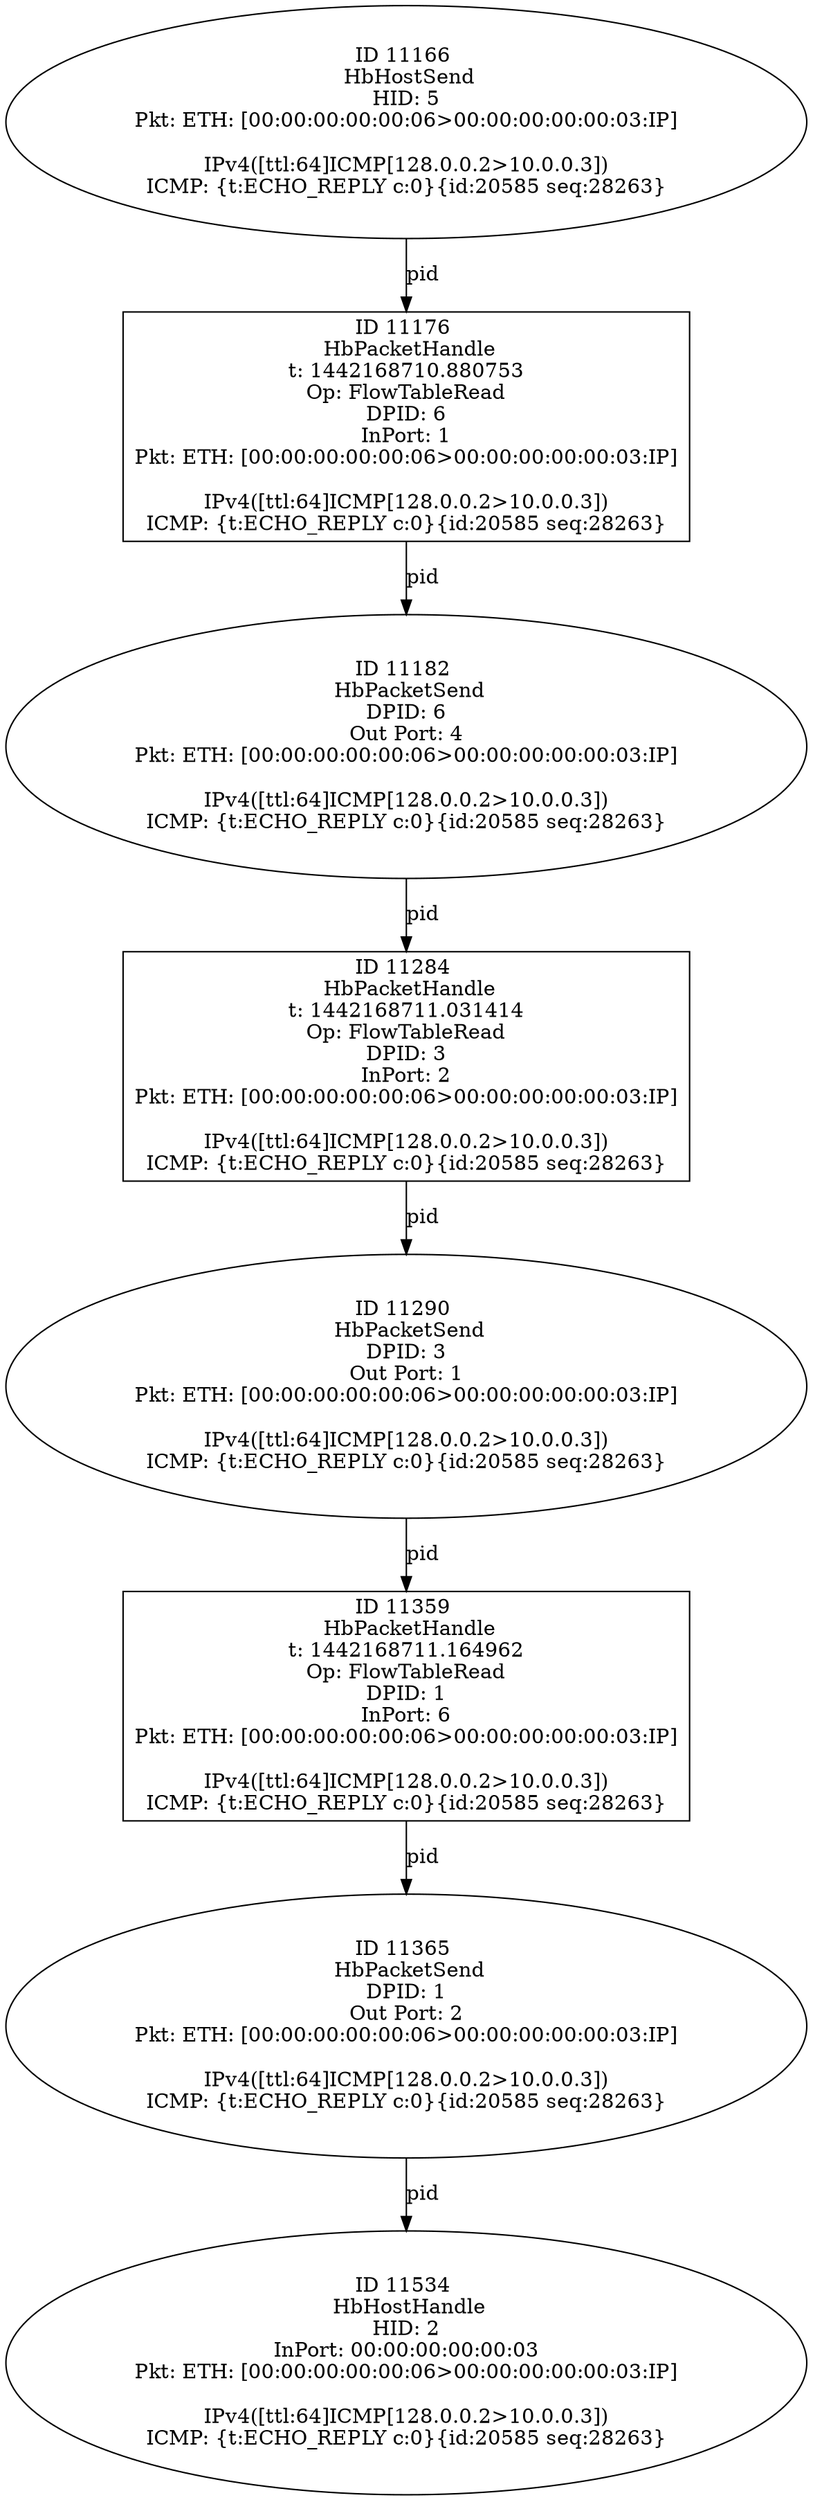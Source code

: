 strict digraph G {
11365 [shape=oval, event=<hb_events.HbPacketSend object at 0x10933df50>, label="ID 11365 
 HbPacketSend
DPID: 1
Out Port: 2
Pkt: ETH: [00:00:00:00:00:06>00:00:00:00:00:03:IP]

IPv4([ttl:64]ICMP[128.0.0.2>10.0.0.3])
ICMP: {t:ECHO_REPLY c:0}{id:20585 seq:28263}"];
11176 [shape=box, event=<hb_events.HbPacketHandle object at 0x1092a6990>, label="ID 11176 
 HbPacketHandle
t: 1442168710.880753
Op: FlowTableRead
DPID: 6
InPort: 1
Pkt: ETH: [00:00:00:00:00:06>00:00:00:00:00:03:IP]

IPv4([ttl:64]ICMP[128.0.0.2>10.0.0.3])
ICMP: {t:ECHO_REPLY c:0}{id:20585 seq:28263}"];
11534 [shape=oval, event=<hb_events.HbHostHandle object at 0x1093d83d0>, label="ID 11534 
 HbHostHandle
HID: 2
InPort: 00:00:00:00:00:03
Pkt: ETH: [00:00:00:00:00:06>00:00:00:00:00:03:IP]

IPv4([ttl:64]ICMP[128.0.0.2>10.0.0.3])
ICMP: {t:ECHO_REPLY c:0}{id:20585 seq:28263}"];
11284 [shape=box, event=<hb_events.HbPacketHandle object at 0x1093030d0>, label="ID 11284 
 HbPacketHandle
t: 1442168711.031414
Op: FlowTableRead
DPID: 3
InPort: 2
Pkt: ETH: [00:00:00:00:00:06>00:00:00:00:00:03:IP]

IPv4([ttl:64]ICMP[128.0.0.2>10.0.0.3])
ICMP: {t:ECHO_REPLY c:0}{id:20585 seq:28263}"];
11182 [shape=oval, event=<hb_events.HbPacketSend object at 0x1092a6dd0>, label="ID 11182 
 HbPacketSend
DPID: 6
Out Port: 4
Pkt: ETH: [00:00:00:00:00:06>00:00:00:00:00:03:IP]

IPv4([ttl:64]ICMP[128.0.0.2>10.0.0.3])
ICMP: {t:ECHO_REPLY c:0}{id:20585 seq:28263}"];
11290 [shape=oval, event=<hb_events.HbPacketSend object at 0x109303f90>, label="ID 11290 
 HbPacketSend
DPID: 3
Out Port: 1
Pkt: ETH: [00:00:00:00:00:06>00:00:00:00:00:03:IP]

IPv4([ttl:64]ICMP[128.0.0.2>10.0.0.3])
ICMP: {t:ECHO_REPLY c:0}{id:20585 seq:28263}"];
11166 [shape=oval, event=<hb_events.HbHostSend object at 0x109290c90>, label="ID 11166 
 HbHostSend
HID: 5
Pkt: ETH: [00:00:00:00:00:06>00:00:00:00:00:03:IP]

IPv4([ttl:64]ICMP[128.0.0.2>10.0.0.3])
ICMP: {t:ECHO_REPLY c:0}{id:20585 seq:28263}"];
11359 [shape=box, event=<hb_events.HbPacketHandle object at 0x10933d090>, label="ID 11359 
 HbPacketHandle
t: 1442168711.164962
Op: FlowTableRead
DPID: 1
InPort: 6
Pkt: ETH: [00:00:00:00:00:06>00:00:00:00:00:03:IP]

IPv4([ttl:64]ICMP[128.0.0.2>10.0.0.3])
ICMP: {t:ECHO_REPLY c:0}{id:20585 seq:28263}"];
11365 -> 11534  [rel=pid, label=pid];
11176 -> 11182  [rel=pid, label=pid];
11284 -> 11290  [rel=pid, label=pid];
11182 -> 11284  [rel=pid, label=pid];
11290 -> 11359  [rel=pid, label=pid];
11166 -> 11176  [rel=pid, label=pid];
11359 -> 11365  [rel=pid, label=pid];
}
